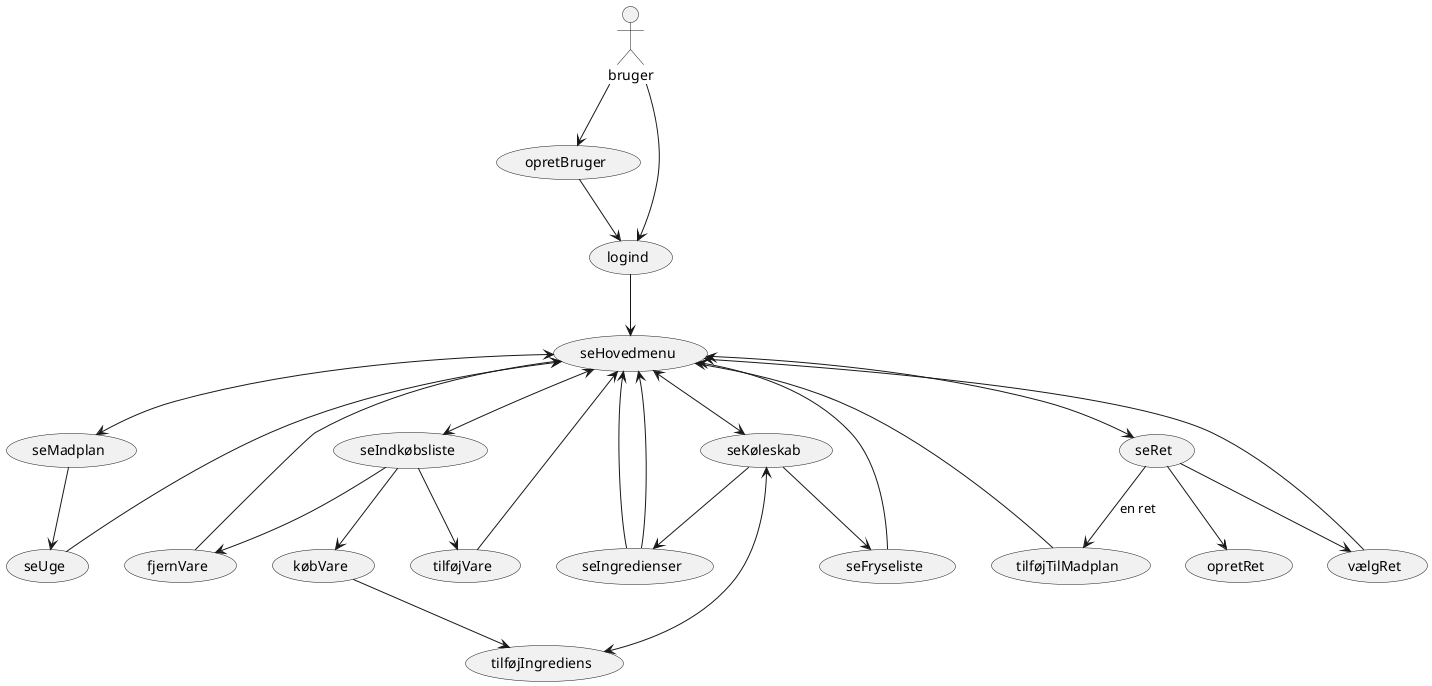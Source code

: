 @startuml
'https://plantuml.com/use-case-diagram

actor bruger

usecase opretBruger
usecase logind

usecase seHovedmenu



'seRet
usecase vælgRet
usecase opretRet
usecase tilføjTilMadplan

usecase seUge

'seKøleskab
usecase seFryseliste
usecase seIngredienser
usecase tilføjIngrediens

'seIndkøbsliste
usecase fjernVare
usecase tilføjVare
usecase købVare

'sehovedmenu
usecase seIndkøbsliste
usecase seMadplan
usecase seKøleskab
usecase seRet


top to bottom direction
bruger --> opretBruger
bruger --> logind

opretBruger --> logind

logind --> seHovedmenu

seHovedmenu <--> seIndkøbsliste
seHovedmenu <--> seMadplan
seHovedmenu <--> seKøleskab
seHovedmenu <--> seRet


seRet --> vælgRet
seRet --> tilføjTilMadplan: en ret
seRet --> opretRet

vælgRet --> seHovedmenu
tilføjTilMadplan --> seHovedmenu

seKøleskab --> seIngredienser
seKøleskab --> seFryseliste
seFryseliste --> seHovedmenu
seIngredienser --> seHovedmenu

seMadplan --> seUge
seUge --> seHovedmenu


seIndkøbsliste --> tilføjVare
seIndkøbsliste --> fjernVare
seIndkøbsliste --> købVare
købVare --> tilføjIngrediens


tilføjVare --> seHovedmenu
fjernVare --> seHovedmenu

seIngredienser --> seHovedmenu
seKøleskab <--> tilføjIngrediens











@enduml